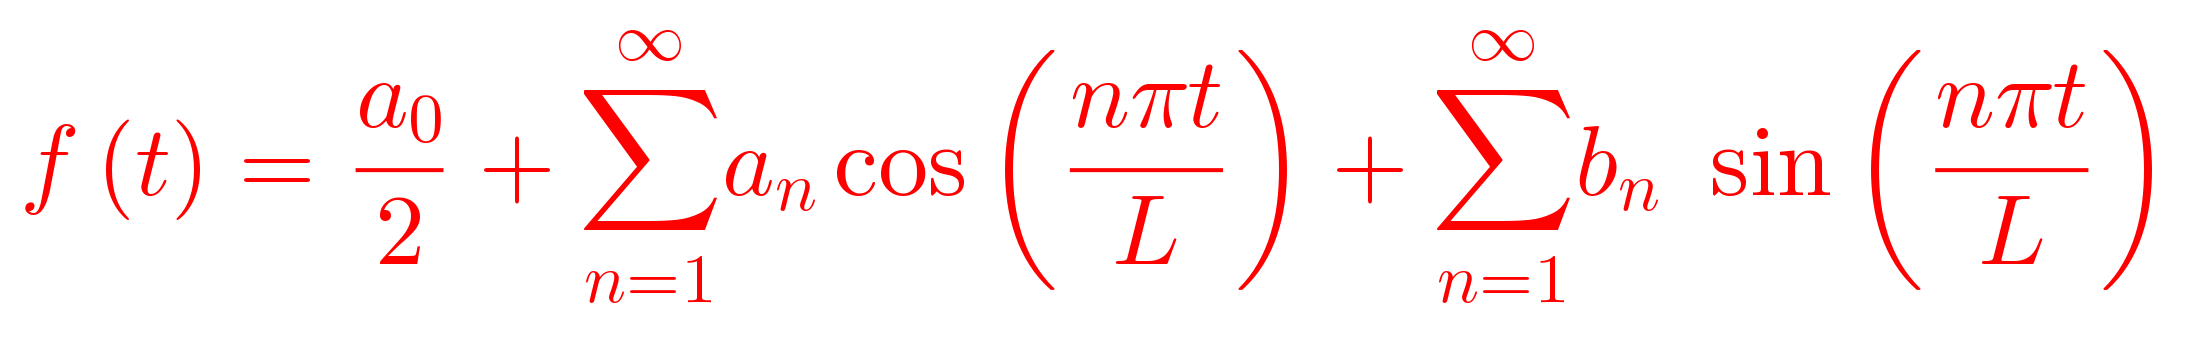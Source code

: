 {
  "sha1": "rk14kla1ievq11jgv406bmdm6g5r7du",
  "insertion": {
    "when": "2024-06-04T17:28:43.907Z",
    "url": "http://forum.plantuml.net/7708/formatting-options-inside-%40startmath-%40endmath",
    "user": "plantuml@gmail.com"
  }
}
@startmath
scale 5
color red
f(t)=(a_0)/2 + sum_(n=1)^ooa_ncos((npit)/L)+sum_(n=1)^oo b_n\ sin((npit)/L)
@endmath
